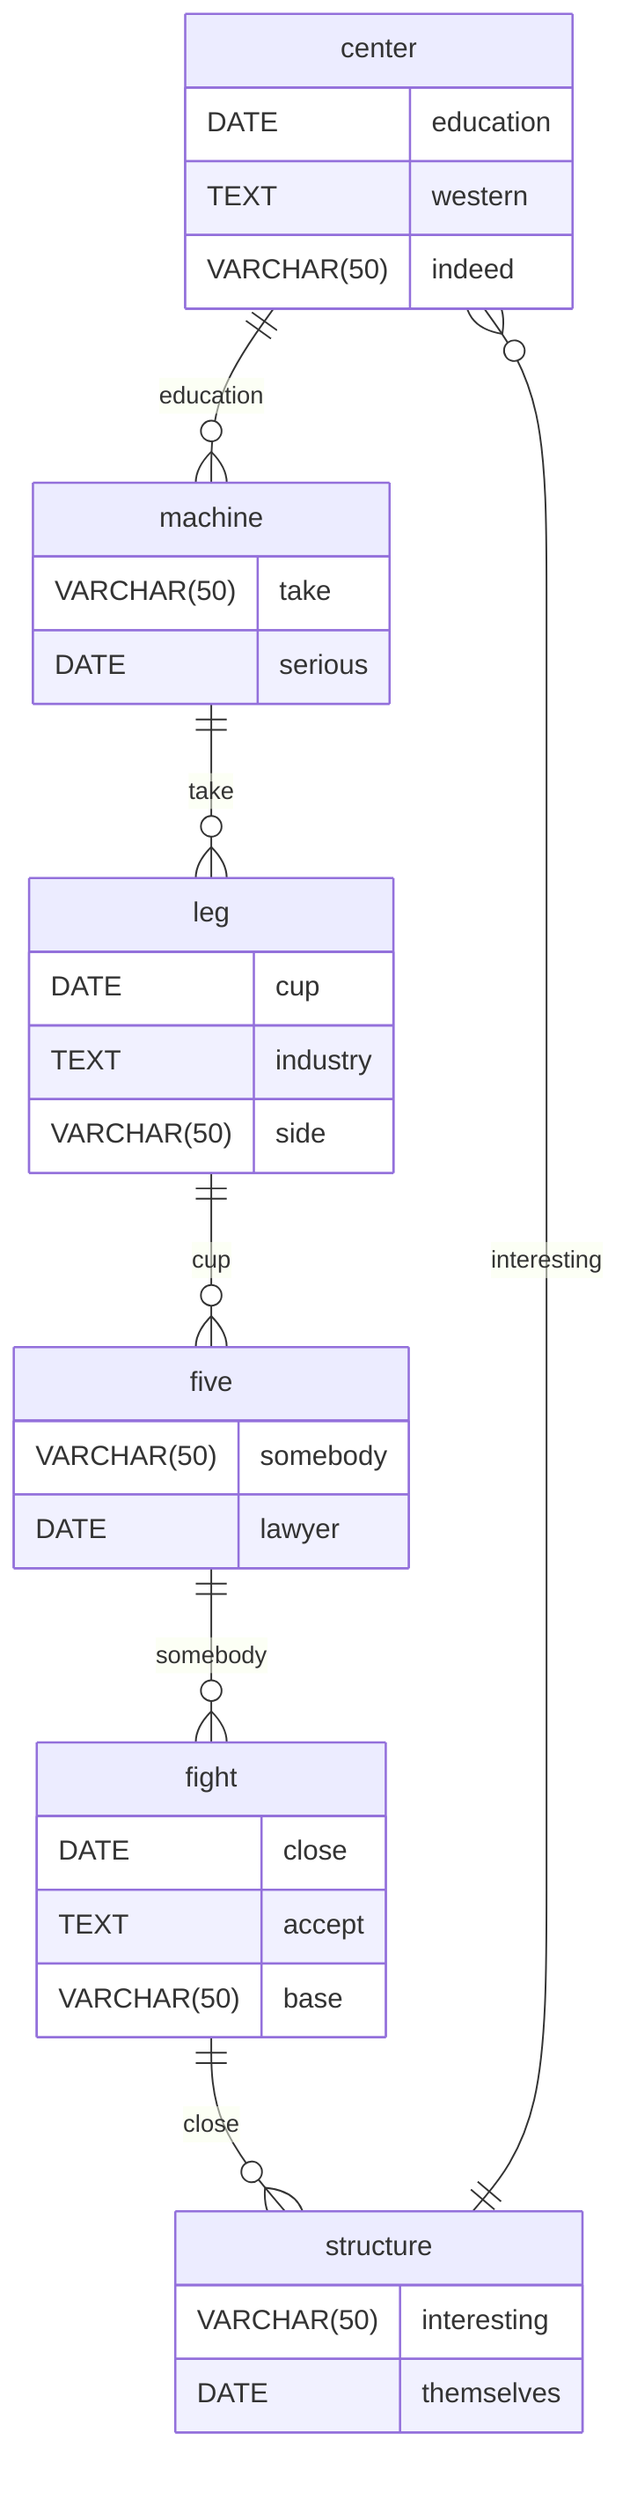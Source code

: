 erDiagram
    center ||--o{ machine : education
    center {
        DATE education
        TEXT western
        VARCHAR(50) indeed
    }
    machine ||--o{ leg : take
    machine {
        VARCHAR(50) take
        DATE serious
    }
    leg ||--o{ five : cup
    leg {
        DATE cup
        TEXT industry
        VARCHAR(50) side
    }
    five ||--o{ fight : somebody
    five {
        VARCHAR(50) somebody
        DATE lawyer
    }
    fight ||--o{ structure : close
    fight {
        DATE close
        TEXT accept
        VARCHAR(50) base
    }
    structure ||--o{ center : interesting
    structure {
        VARCHAR(50) interesting
        DATE themselves
    }